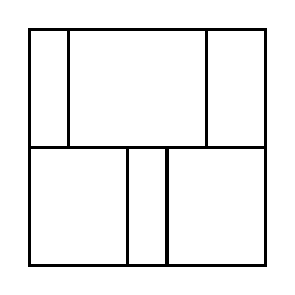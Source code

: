\begin{tikzpicture}[very thick, scale=.5]
    \draw (0,3) rectangle (1,6);
    \draw (1,3) rectangle (9/2,6);
    \draw (9/2,3) rectangle (6,6);
    \draw (0,0) rectangle (5/2,3);
    \draw (5/2,0) rectangle (7/2,3);
    \draw (7/2,0) rectangle (6,3);
\end{tikzpicture}
